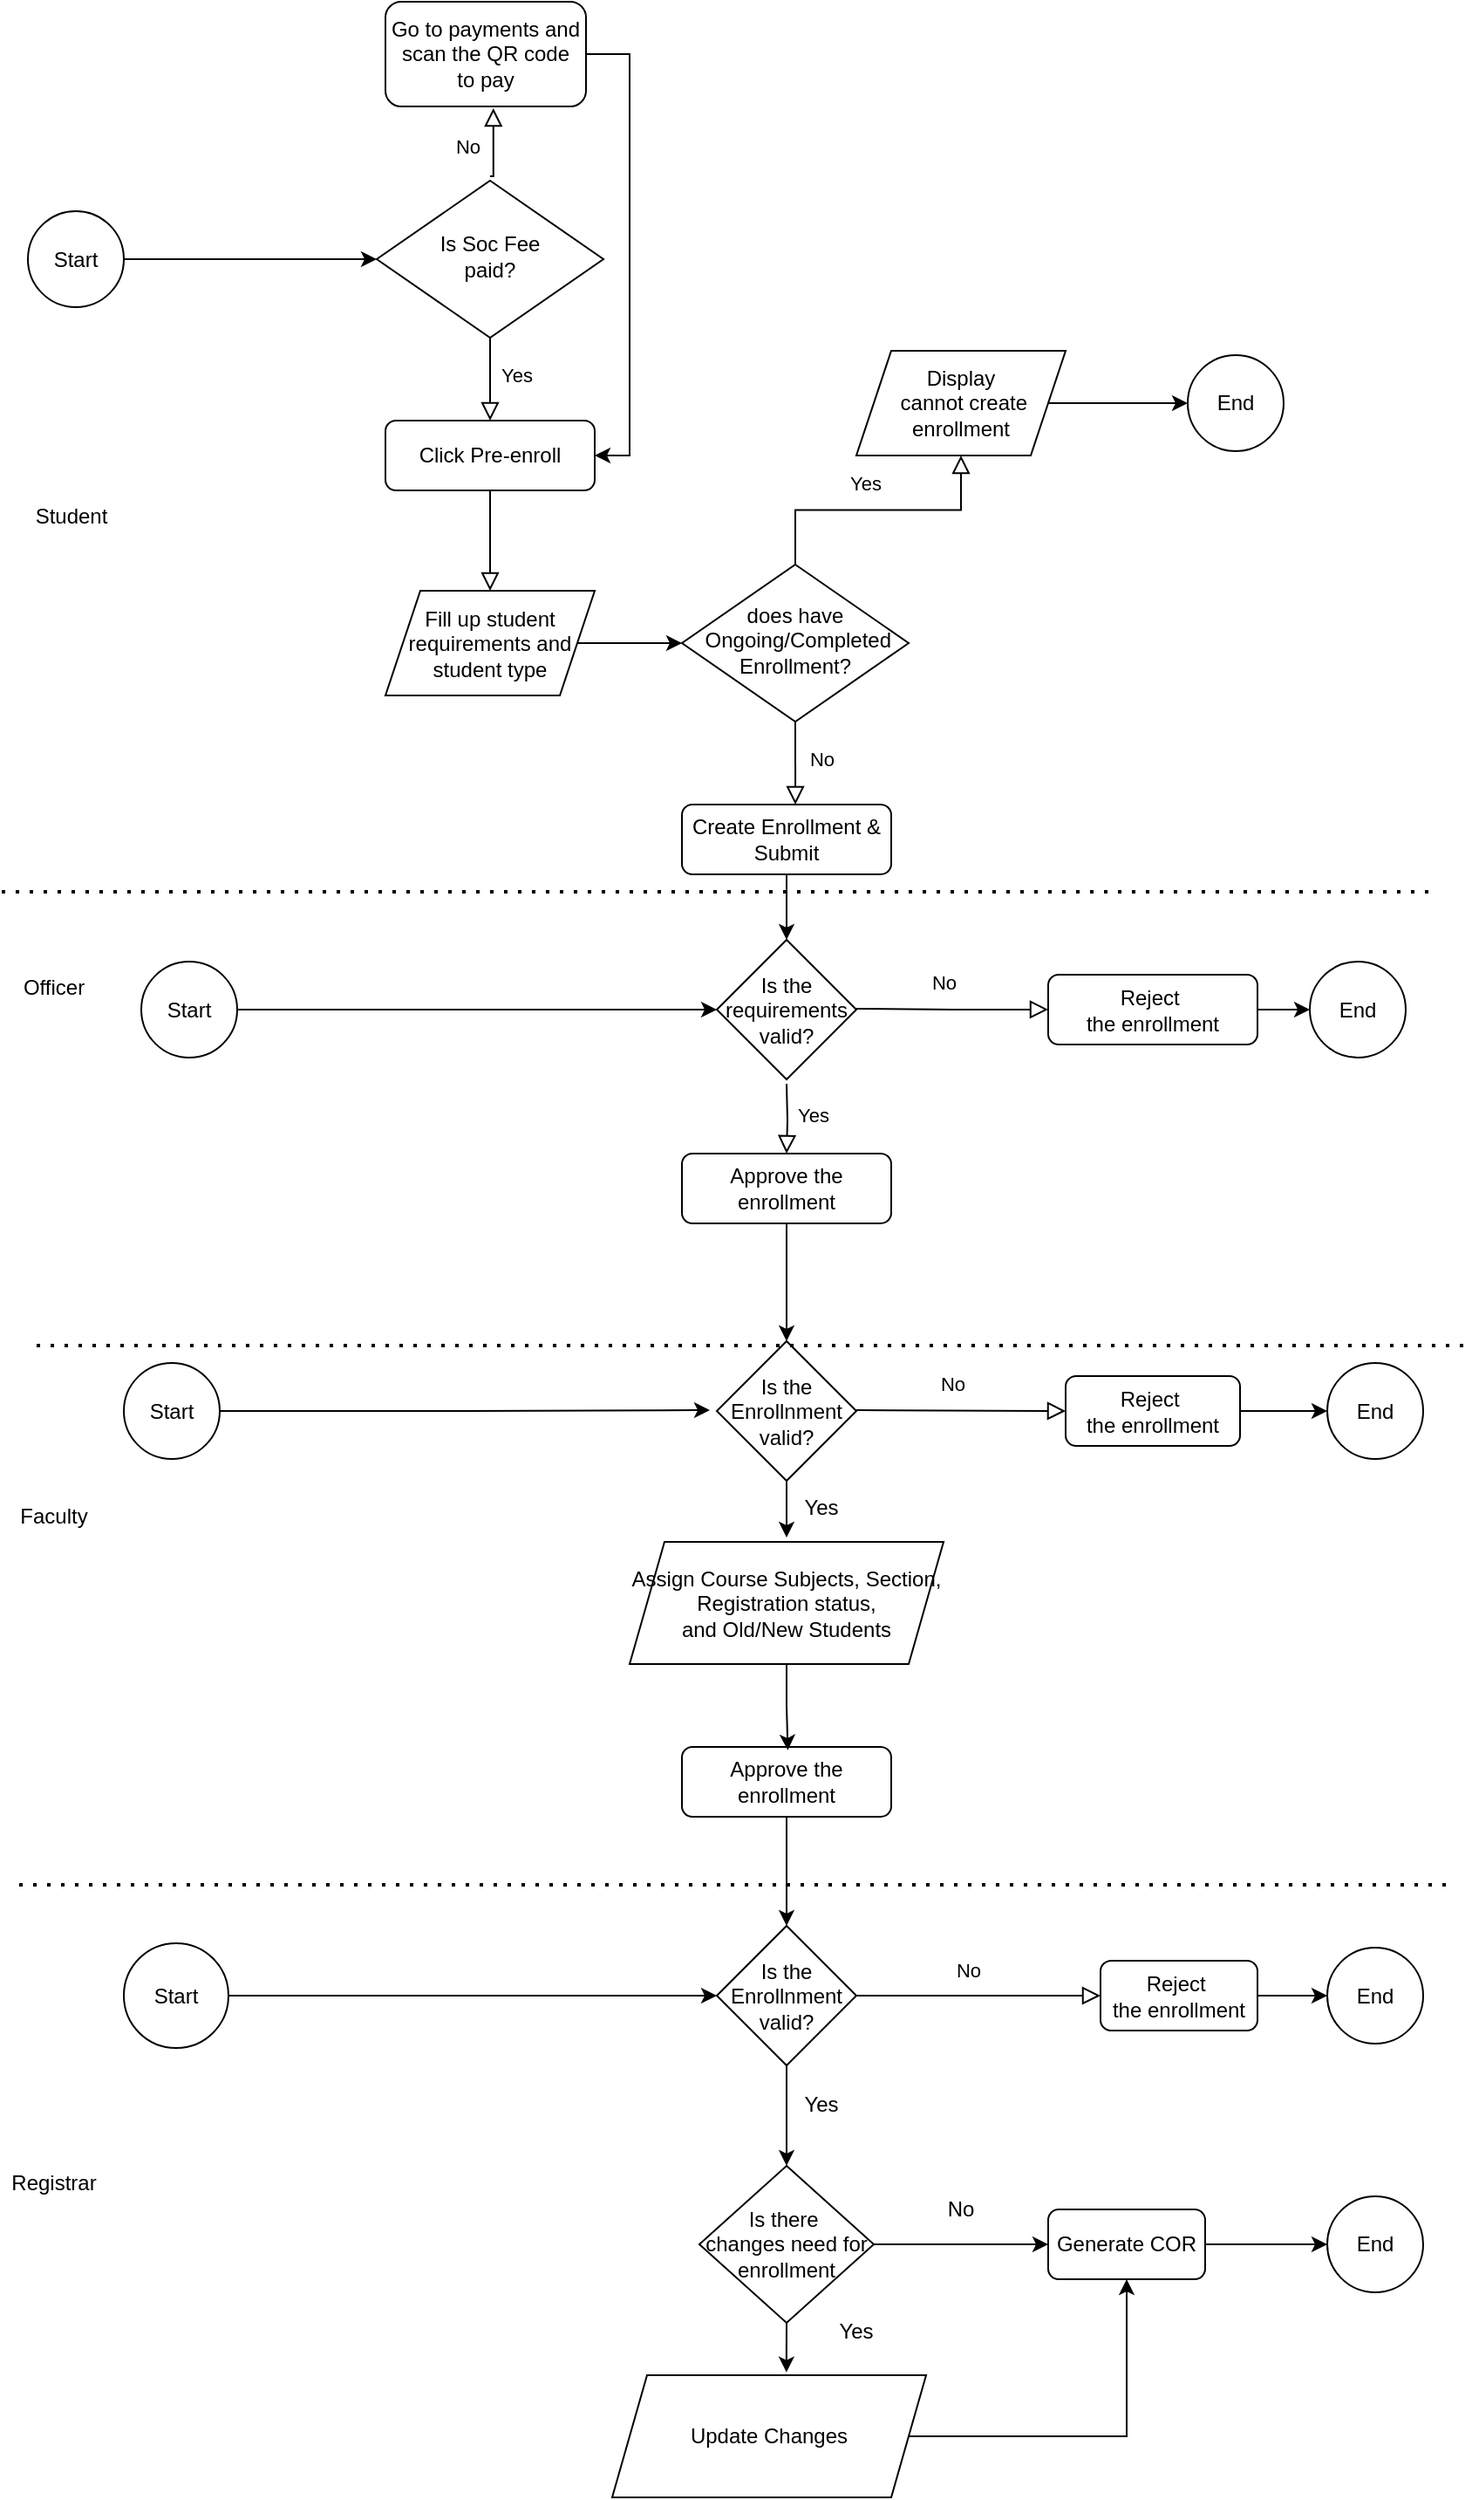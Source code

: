 <mxfile version="26.0.5">
  <diagram id="C5RBs43oDa-KdzZeNtuy" name="Page-1">
    <mxGraphModel dx="2336" dy="802" grid="1" gridSize="10" guides="1" tooltips="1" connect="1" arrows="1" fold="1" page="1" pageScale="1" pageWidth="827" pageHeight="1169" math="0" shadow="0">
      <root>
        <mxCell id="WIyWlLk6GJQsqaUBKTNV-0" />
        <mxCell id="WIyWlLk6GJQsqaUBKTNV-1" parent="WIyWlLk6GJQsqaUBKTNV-0" />
        <mxCell id="WIyWlLk6GJQsqaUBKTNV-2" value="" style="rounded=0;html=1;jettySize=auto;orthogonalLoop=1;fontSize=11;endArrow=block;endFill=0;endSize=8;strokeWidth=1;shadow=0;labelBackgroundColor=none;edgeStyle=orthogonalEdgeStyle;entryX=0.5;entryY=0;entryDx=0;entryDy=0;" parent="WIyWlLk6GJQsqaUBKTNV-1" source="WIyWlLk6GJQsqaUBKTNV-3" target="23yU78wbW7JNkAKWgRVf-4" edge="1">
          <mxGeometry relative="1" as="geometry">
            <mxPoint x="200" y="330" as="targetPoint" />
          </mxGeometry>
        </mxCell>
        <mxCell id="WIyWlLk6GJQsqaUBKTNV-3" value="Click Pre-enroll" style="rounded=1;whiteSpace=wrap;html=1;fontSize=12;glass=0;strokeWidth=1;shadow=0;" parent="WIyWlLk6GJQsqaUBKTNV-1" vertex="1">
          <mxGeometry x="220" y="330" width="120" height="40" as="geometry" />
        </mxCell>
        <mxCell id="WIyWlLk6GJQsqaUBKTNV-5" value="Yes" style="edgeStyle=orthogonalEdgeStyle;rounded=0;html=1;jettySize=auto;orthogonalLoop=1;fontSize=11;endArrow=block;endFill=0;endSize=8;strokeWidth=1;shadow=0;labelBackgroundColor=none;exitX=0.5;exitY=0;exitDx=0;exitDy=0;entryX=0.5;entryY=1;entryDx=0;entryDy=0;" parent="WIyWlLk6GJQsqaUBKTNV-1" source="WIyWlLk6GJQsqaUBKTNV-6" target="23yU78wbW7JNkAKWgRVf-2" edge="1">
          <mxGeometry x="-0.091" y="15" relative="1" as="geometry">
            <mxPoint as="offset" />
            <mxPoint x="450" y="385" as="targetPoint" />
            <Array as="points" />
          </mxGeometry>
        </mxCell>
        <mxCell id="WIyWlLk6GJQsqaUBKTNV-6" value="&lt;div&gt;does have&lt;/div&gt;&lt;div&gt;&amp;nbsp;Ongoing/Completed Enrollment?&lt;/div&gt;" style="rhombus;whiteSpace=wrap;html=1;shadow=0;fontFamily=Helvetica;fontSize=12;align=center;strokeWidth=1;spacing=6;spacingTop=-4;" parent="WIyWlLk6GJQsqaUBKTNV-1" vertex="1">
          <mxGeometry x="390" y="412.5" width="130" height="90" as="geometry" />
        </mxCell>
        <mxCell id="23yU78wbW7JNkAKWgRVf-25" style="edgeStyle=orthogonalEdgeStyle;rounded=0;orthogonalLoop=1;jettySize=auto;html=1;entryX=0.5;entryY=0;entryDx=0;entryDy=0;" edge="1" parent="WIyWlLk6GJQsqaUBKTNV-1" source="WIyWlLk6GJQsqaUBKTNV-11" target="23yU78wbW7JNkAKWgRVf-22">
          <mxGeometry relative="1" as="geometry" />
        </mxCell>
        <mxCell id="WIyWlLk6GJQsqaUBKTNV-11" value="Create Enrollment &amp;amp; Submit" style="rounded=1;whiteSpace=wrap;html=1;fontSize=12;glass=0;strokeWidth=1;shadow=0;" parent="WIyWlLk6GJQsqaUBKTNV-1" vertex="1">
          <mxGeometry x="390" y="550" width="120" height="40" as="geometry" />
        </mxCell>
        <mxCell id="23yU78wbW7JNkAKWgRVf-19" style="edgeStyle=orthogonalEdgeStyle;rounded=0;orthogonalLoop=1;jettySize=auto;html=1;" edge="1" parent="WIyWlLk6GJQsqaUBKTNV-1" source="23yU78wbW7JNkAKWgRVf-2" target="23yU78wbW7JNkAKWgRVf-17">
          <mxGeometry relative="1" as="geometry">
            <Array as="points" />
          </mxGeometry>
        </mxCell>
        <mxCell id="23yU78wbW7JNkAKWgRVf-2" value="&lt;div&gt;Display&lt;/div&gt;&lt;div&gt;&amp;nbsp;cannot create&lt;/div&gt;&lt;div&gt;enrollment&lt;br&gt;&lt;/div&gt;" style="shape=parallelogram;perimeter=parallelogramPerimeter;whiteSpace=wrap;html=1;fixedSize=1;" vertex="1" parent="WIyWlLk6GJQsqaUBKTNV-1">
          <mxGeometry x="490" y="290" width="120" height="60" as="geometry" />
        </mxCell>
        <mxCell id="23yU78wbW7JNkAKWgRVf-4" value="Fill up student requirements and student type" style="shape=parallelogram;perimeter=parallelogramPerimeter;whiteSpace=wrap;html=1;fixedSize=1;" vertex="1" parent="WIyWlLk6GJQsqaUBKTNV-1">
          <mxGeometry x="220" y="427.5" width="120" height="60" as="geometry" />
        </mxCell>
        <mxCell id="23yU78wbW7JNkAKWgRVf-7" style="edgeStyle=orthogonalEdgeStyle;rounded=0;orthogonalLoop=1;jettySize=auto;html=1;entryX=0;entryY=0.5;entryDx=0;entryDy=0;" edge="1" parent="WIyWlLk6GJQsqaUBKTNV-1" source="23yU78wbW7JNkAKWgRVf-4" target="WIyWlLk6GJQsqaUBKTNV-6">
          <mxGeometry relative="1" as="geometry">
            <mxPoint x="540" y="470" as="targetPoint" />
          </mxGeometry>
        </mxCell>
        <mxCell id="23yU78wbW7JNkAKWgRVf-8" value="No" style="edgeStyle=orthogonalEdgeStyle;rounded=0;html=1;jettySize=auto;orthogonalLoop=1;fontSize=11;endArrow=block;endFill=0;endSize=8;strokeWidth=1;shadow=0;labelBackgroundColor=none;exitX=0.5;exitY=1;exitDx=0;exitDy=0;entryX=0.542;entryY=0;entryDx=0;entryDy=0;entryPerimeter=0;" edge="1" parent="WIyWlLk6GJQsqaUBKTNV-1" source="WIyWlLk6GJQsqaUBKTNV-6" target="WIyWlLk6GJQsqaUBKTNV-11">
          <mxGeometry x="-0.091" y="15" relative="1" as="geometry">
            <mxPoint as="offset" />
            <mxPoint x="300" y="475" as="sourcePoint" />
            <mxPoint x="460" y="395" as="targetPoint" />
          </mxGeometry>
        </mxCell>
        <mxCell id="23yU78wbW7JNkAKWgRVf-66" style="edgeStyle=orthogonalEdgeStyle;rounded=0;orthogonalLoop=1;jettySize=auto;html=1;entryX=0;entryY=0.5;entryDx=0;entryDy=0;" edge="1" parent="WIyWlLk6GJQsqaUBKTNV-1" source="23yU78wbW7JNkAKWgRVf-10" target="23yU78wbW7JNkAKWgRVf-60">
          <mxGeometry relative="1" as="geometry" />
        </mxCell>
        <mxCell id="23yU78wbW7JNkAKWgRVf-10" value="Start" style="ellipse;whiteSpace=wrap;html=1;aspect=fixed;" vertex="1" parent="WIyWlLk6GJQsqaUBKTNV-1">
          <mxGeometry x="15" y="210" width="55" height="55" as="geometry" />
        </mxCell>
        <mxCell id="23yU78wbW7JNkAKWgRVf-14" value="" style="endArrow=none;dashed=1;html=1;dashPattern=1 3;strokeWidth=2;rounded=0;" edge="1" parent="WIyWlLk6GJQsqaUBKTNV-1">
          <mxGeometry width="50" height="50" relative="1" as="geometry">
            <mxPoint y="600" as="sourcePoint" />
            <mxPoint x="820" y="600" as="targetPoint" />
          </mxGeometry>
        </mxCell>
        <mxCell id="23yU78wbW7JNkAKWgRVf-15" value="Student" style="text;html=1;align=center;verticalAlign=middle;whiteSpace=wrap;rounded=0;" vertex="1" parent="WIyWlLk6GJQsqaUBKTNV-1">
          <mxGeometry x="10" y="370" width="60" height="30" as="geometry" />
        </mxCell>
        <mxCell id="23yU78wbW7JNkAKWgRVf-17" value="End" style="ellipse;whiteSpace=wrap;html=1;aspect=fixed;" vertex="1" parent="WIyWlLk6GJQsqaUBKTNV-1">
          <mxGeometry x="680" y="292.5" width="55" height="55" as="geometry" />
        </mxCell>
        <mxCell id="23yU78wbW7JNkAKWgRVf-20" value="Officer" style="text;html=1;align=center;verticalAlign=middle;whiteSpace=wrap;rounded=0;" vertex="1" parent="WIyWlLk6GJQsqaUBKTNV-1">
          <mxGeometry y="640" width="60" height="30" as="geometry" />
        </mxCell>
        <mxCell id="23yU78wbW7JNkAKWgRVf-22" value="Is the requirements valid?" style="rhombus;whiteSpace=wrap;html=1;" vertex="1" parent="WIyWlLk6GJQsqaUBKTNV-1">
          <mxGeometry x="410" y="627.5" width="80" height="80" as="geometry" />
        </mxCell>
        <mxCell id="23yU78wbW7JNkAKWgRVf-24" style="edgeStyle=orthogonalEdgeStyle;rounded=0;orthogonalLoop=1;jettySize=auto;html=1;entryX=0;entryY=0.5;entryDx=0;entryDy=0;" edge="1" parent="WIyWlLk6GJQsqaUBKTNV-1" source="23yU78wbW7JNkAKWgRVf-23" target="23yU78wbW7JNkAKWgRVf-22">
          <mxGeometry relative="1" as="geometry">
            <mxPoint x="320" y="667.5" as="targetPoint" />
          </mxGeometry>
        </mxCell>
        <mxCell id="23yU78wbW7JNkAKWgRVf-23" value="Start" style="ellipse;whiteSpace=wrap;html=1;aspect=fixed;" vertex="1" parent="WIyWlLk6GJQsqaUBKTNV-1">
          <mxGeometry x="80" y="640" width="55" height="55" as="geometry" />
        </mxCell>
        <mxCell id="23yU78wbW7JNkAKWgRVf-26" value="Yes" style="edgeStyle=orthogonalEdgeStyle;rounded=0;html=1;jettySize=auto;orthogonalLoop=1;fontSize=11;endArrow=block;endFill=0;endSize=8;strokeWidth=1;shadow=0;labelBackgroundColor=none;entryX=0.5;entryY=0;entryDx=0;entryDy=0;" edge="1" parent="WIyWlLk6GJQsqaUBKTNV-1" target="23yU78wbW7JNkAKWgRVf-27">
          <mxGeometry x="-0.091" y="15" relative="1" as="geometry">
            <mxPoint as="offset" />
            <mxPoint x="450" y="710" as="sourcePoint" />
            <mxPoint x="450" y="810" as="targetPoint" />
            <Array as="points" />
          </mxGeometry>
        </mxCell>
        <mxCell id="23yU78wbW7JNkAKWgRVf-27" value="Approve the enrollment" style="rounded=1;whiteSpace=wrap;html=1;fontSize=12;glass=0;strokeWidth=1;shadow=0;" vertex="1" parent="WIyWlLk6GJQsqaUBKTNV-1">
          <mxGeometry x="390" y="750" width="120" height="40" as="geometry" />
        </mxCell>
        <mxCell id="23yU78wbW7JNkAKWgRVf-29" value="No" style="edgeStyle=orthogonalEdgeStyle;rounded=0;html=1;jettySize=auto;orthogonalLoop=1;fontSize=11;endArrow=block;endFill=0;endSize=8;strokeWidth=1;shadow=0;labelBackgroundColor=none;exitX=1;exitY=0.5;exitDx=0;exitDy=0;" edge="1" parent="WIyWlLk6GJQsqaUBKTNV-1">
          <mxGeometry x="-0.091" y="15" relative="1" as="geometry">
            <mxPoint as="offset" />
            <mxPoint x="490" y="666.99" as="sourcePoint" />
            <mxPoint x="600" y="667.49" as="targetPoint" />
            <Array as="points" />
          </mxGeometry>
        </mxCell>
        <mxCell id="23yU78wbW7JNkAKWgRVf-32" style="edgeStyle=orthogonalEdgeStyle;rounded=0;orthogonalLoop=1;jettySize=auto;html=1;exitX=1;exitY=0.5;exitDx=0;exitDy=0;entryX=0;entryY=0.5;entryDx=0;entryDy=0;" edge="1" parent="WIyWlLk6GJQsqaUBKTNV-1" source="23yU78wbW7JNkAKWgRVf-30" target="23yU78wbW7JNkAKWgRVf-31">
          <mxGeometry relative="1" as="geometry" />
        </mxCell>
        <mxCell id="23yU78wbW7JNkAKWgRVf-30" value="&lt;div&gt;Reject&amp;nbsp;&lt;/div&gt;&lt;div&gt;the enrollment&lt;/div&gt;" style="rounded=1;whiteSpace=wrap;html=1;fontSize=12;glass=0;strokeWidth=1;shadow=0;" vertex="1" parent="WIyWlLk6GJQsqaUBKTNV-1">
          <mxGeometry x="600" y="647.5" width="120" height="40" as="geometry" />
        </mxCell>
        <mxCell id="23yU78wbW7JNkAKWgRVf-31" value="End" style="ellipse;whiteSpace=wrap;html=1;aspect=fixed;" vertex="1" parent="WIyWlLk6GJQsqaUBKTNV-1">
          <mxGeometry x="750" y="640" width="55" height="55" as="geometry" />
        </mxCell>
        <mxCell id="23yU78wbW7JNkAKWgRVf-33" value="" style="endArrow=none;dashed=1;html=1;dashPattern=1 3;strokeWidth=2;rounded=0;" edge="1" parent="WIyWlLk6GJQsqaUBKTNV-1">
          <mxGeometry width="50" height="50" relative="1" as="geometry">
            <mxPoint x="10" y="1169" as="sourcePoint" />
            <mxPoint x="830" y="1169" as="targetPoint" />
          </mxGeometry>
        </mxCell>
        <mxCell id="23yU78wbW7JNkAKWgRVf-38" style="edgeStyle=orthogonalEdgeStyle;rounded=0;orthogonalLoop=1;jettySize=auto;html=1;exitX=1;exitY=0.5;exitDx=0;exitDy=0;entryX=-0.05;entryY=0.494;entryDx=0;entryDy=0;entryPerimeter=0;" edge="1" parent="WIyWlLk6GJQsqaUBKTNV-1" source="23yU78wbW7JNkAKWgRVf-34" target="23yU78wbW7JNkAKWgRVf-43">
          <mxGeometry relative="1" as="geometry">
            <mxPoint x="360" y="957.5" as="targetPoint" />
          </mxGeometry>
        </mxCell>
        <mxCell id="23yU78wbW7JNkAKWgRVf-34" value="Start" style="ellipse;whiteSpace=wrap;html=1;aspect=fixed;" vertex="1" parent="WIyWlLk6GJQsqaUBKTNV-1">
          <mxGeometry x="70" y="870" width="55" height="55" as="geometry" />
        </mxCell>
        <mxCell id="23yU78wbW7JNkAKWgRVf-37" value="Faculty" style="text;html=1;align=center;verticalAlign=middle;whiteSpace=wrap;rounded=0;" vertex="1" parent="WIyWlLk6GJQsqaUBKTNV-1">
          <mxGeometry y="942.5" width="60" height="30" as="geometry" />
        </mxCell>
        <mxCell id="23yU78wbW7JNkAKWgRVf-39" style="edgeStyle=orthogonalEdgeStyle;rounded=0;orthogonalLoop=1;jettySize=auto;html=1;exitX=0.5;exitY=1;exitDx=0;exitDy=0;entryX=0.5;entryY=0;entryDx=0;entryDy=0;" edge="1" parent="WIyWlLk6GJQsqaUBKTNV-1" source="23yU78wbW7JNkAKWgRVf-27" target="23yU78wbW7JNkAKWgRVf-43">
          <mxGeometry relative="1" as="geometry">
            <mxPoint x="449.54" y="925.72" as="targetPoint" />
          </mxGeometry>
        </mxCell>
        <mxCell id="23yU78wbW7JNkAKWgRVf-72" style="edgeStyle=orthogonalEdgeStyle;rounded=0;orthogonalLoop=1;jettySize=auto;html=1;entryX=0.5;entryY=0;entryDx=0;entryDy=0;" edge="1" parent="WIyWlLk6GJQsqaUBKTNV-1" source="23yU78wbW7JNkAKWgRVf-41" target="23yU78wbW7JNkAKWgRVf-52">
          <mxGeometry relative="1" as="geometry" />
        </mxCell>
        <mxCell id="23yU78wbW7JNkAKWgRVf-41" value="Approve the enrollment" style="rounded=1;whiteSpace=wrap;html=1;fontSize=12;glass=0;strokeWidth=1;shadow=0;" vertex="1" parent="WIyWlLk6GJQsqaUBKTNV-1">
          <mxGeometry x="390" y="1090" width="120" height="40" as="geometry" />
        </mxCell>
        <mxCell id="23yU78wbW7JNkAKWgRVf-42" value="&lt;div&gt;Assign Course Subjects, Section, Registration status,&lt;/div&gt;&lt;div&gt;and Old/New Students&lt;br&gt;&lt;/div&gt;" style="shape=parallelogram;perimeter=parallelogramPerimeter;whiteSpace=wrap;html=1;fixedSize=1;" vertex="1" parent="WIyWlLk6GJQsqaUBKTNV-1">
          <mxGeometry x="360" y="972.5" width="180" height="70" as="geometry" />
        </mxCell>
        <mxCell id="23yU78wbW7JNkAKWgRVf-43" value="Is the Enrollnment valid?" style="rhombus;whiteSpace=wrap;html=1;" vertex="1" parent="WIyWlLk6GJQsqaUBKTNV-1">
          <mxGeometry x="410" y="857.5" width="80" height="80" as="geometry" />
        </mxCell>
        <mxCell id="23yU78wbW7JNkAKWgRVf-44" value="No" style="edgeStyle=orthogonalEdgeStyle;rounded=0;html=1;jettySize=auto;orthogonalLoop=1;fontSize=11;endArrow=block;endFill=0;endSize=8;strokeWidth=1;shadow=0;labelBackgroundColor=none;exitX=1;exitY=0.5;exitDx=0;exitDy=0;entryX=0;entryY=0.5;entryDx=0;entryDy=0;" edge="1" parent="WIyWlLk6GJQsqaUBKTNV-1" target="23yU78wbW7JNkAKWgRVf-45">
          <mxGeometry x="-0.091" y="15" relative="1" as="geometry">
            <mxPoint as="offset" />
            <mxPoint x="490" y="897" as="sourcePoint" />
            <mxPoint x="600" y="897.5" as="targetPoint" />
            <Array as="points" />
          </mxGeometry>
        </mxCell>
        <mxCell id="23yU78wbW7JNkAKWgRVf-46" style="edgeStyle=orthogonalEdgeStyle;rounded=0;orthogonalLoop=1;jettySize=auto;html=1;entryX=0;entryY=0.5;entryDx=0;entryDy=0;" edge="1" parent="WIyWlLk6GJQsqaUBKTNV-1" source="23yU78wbW7JNkAKWgRVf-45" target="23yU78wbW7JNkAKWgRVf-47">
          <mxGeometry relative="1" as="geometry">
            <mxPoint x="740" y="957.5" as="targetPoint" />
          </mxGeometry>
        </mxCell>
        <mxCell id="23yU78wbW7JNkAKWgRVf-45" value="&lt;div&gt;Reject&amp;nbsp;&lt;/div&gt;&lt;div&gt;the enrollment&lt;/div&gt;" style="rounded=1;whiteSpace=wrap;html=1;fontSize=12;glass=0;strokeWidth=1;shadow=0;" vertex="1" parent="WIyWlLk6GJQsqaUBKTNV-1">
          <mxGeometry x="610" y="877.5" width="100" height="40" as="geometry" />
        </mxCell>
        <mxCell id="23yU78wbW7JNkAKWgRVf-47" value="End" style="ellipse;whiteSpace=wrap;html=1;aspect=fixed;" vertex="1" parent="WIyWlLk6GJQsqaUBKTNV-1">
          <mxGeometry x="760" y="870" width="55" height="55" as="geometry" />
        </mxCell>
        <mxCell id="23yU78wbW7JNkAKWgRVf-48" style="edgeStyle=orthogonalEdgeStyle;rounded=0;orthogonalLoop=1;jettySize=auto;html=1;" edge="1" parent="WIyWlLk6GJQsqaUBKTNV-1" source="23yU78wbW7JNkAKWgRVf-43">
          <mxGeometry relative="1" as="geometry">
            <mxPoint x="450" y="970" as="targetPoint" />
          </mxGeometry>
        </mxCell>
        <mxCell id="23yU78wbW7JNkAKWgRVf-49" style="edgeStyle=orthogonalEdgeStyle;rounded=0;orthogonalLoop=1;jettySize=auto;html=1;entryX=0.506;entryY=0.048;entryDx=0;entryDy=0;entryPerimeter=0;exitX=0.5;exitY=1;exitDx=0;exitDy=0;" edge="1" parent="WIyWlLk6GJQsqaUBKTNV-1" source="23yU78wbW7JNkAKWgRVf-42" target="23yU78wbW7JNkAKWgRVf-41">
          <mxGeometry relative="1" as="geometry" />
        </mxCell>
        <mxCell id="23yU78wbW7JNkAKWgRVf-50" value="Registrar" style="text;html=1;align=center;verticalAlign=middle;whiteSpace=wrap;rounded=0;" vertex="1" parent="WIyWlLk6GJQsqaUBKTNV-1">
          <mxGeometry y="1325" width="60" height="30" as="geometry" />
        </mxCell>
        <mxCell id="23yU78wbW7JNkAKWgRVf-51" value="" style="endArrow=none;dashed=1;html=1;dashPattern=1 3;strokeWidth=2;rounded=0;" edge="1" parent="WIyWlLk6GJQsqaUBKTNV-1">
          <mxGeometry width="50" height="50" relative="1" as="geometry">
            <mxPoint x="20" y="860" as="sourcePoint" />
            <mxPoint x="840" y="860" as="targetPoint" />
          </mxGeometry>
        </mxCell>
        <mxCell id="23yU78wbW7JNkAKWgRVf-69" style="edgeStyle=orthogonalEdgeStyle;rounded=0;orthogonalLoop=1;jettySize=auto;html=1;" edge="1" parent="WIyWlLk6GJQsqaUBKTNV-1" source="23yU78wbW7JNkAKWgRVf-52">
          <mxGeometry relative="1" as="geometry">
            <mxPoint x="450" y="1330" as="targetPoint" />
          </mxGeometry>
        </mxCell>
        <mxCell id="23yU78wbW7JNkAKWgRVf-52" value="Is the Enrollnment valid?" style="rhombus;whiteSpace=wrap;html=1;" vertex="1" parent="WIyWlLk6GJQsqaUBKTNV-1">
          <mxGeometry x="410" y="1192.5" width="80" height="80" as="geometry" />
        </mxCell>
        <mxCell id="23yU78wbW7JNkAKWgRVf-54" style="edgeStyle=orthogonalEdgeStyle;rounded=0;orthogonalLoop=1;jettySize=auto;html=1;entryX=0;entryY=0.5;entryDx=0;entryDy=0;" edge="1" parent="WIyWlLk6GJQsqaUBKTNV-1" source="23yU78wbW7JNkAKWgRVf-53" target="23yU78wbW7JNkAKWgRVf-52">
          <mxGeometry relative="1" as="geometry">
            <mxPoint x="390" y="1232.5" as="targetPoint" />
          </mxGeometry>
        </mxCell>
        <mxCell id="23yU78wbW7JNkAKWgRVf-53" value="Start" style="ellipse;whiteSpace=wrap;html=1;aspect=fixed;" vertex="1" parent="WIyWlLk6GJQsqaUBKTNV-1">
          <mxGeometry x="70" y="1202.5" width="60" height="60" as="geometry" />
        </mxCell>
        <mxCell id="23yU78wbW7JNkAKWgRVf-59" style="edgeStyle=orthogonalEdgeStyle;rounded=0;orthogonalLoop=1;jettySize=auto;html=1;entryX=0;entryY=0.5;entryDx=0;entryDy=0;" edge="1" parent="WIyWlLk6GJQsqaUBKTNV-1" source="23yU78wbW7JNkAKWgRVf-55" target="23yU78wbW7JNkAKWgRVf-58">
          <mxGeometry relative="1" as="geometry" />
        </mxCell>
        <mxCell id="23yU78wbW7JNkAKWgRVf-55" value="&lt;div&gt;Reject&amp;nbsp;&lt;/div&gt;&lt;div&gt;the enrollment&lt;/div&gt;" style="rounded=1;whiteSpace=wrap;html=1;fontSize=12;glass=0;strokeWidth=1;shadow=0;" vertex="1" parent="WIyWlLk6GJQsqaUBKTNV-1">
          <mxGeometry x="630" y="1212.5" width="90" height="40" as="geometry" />
        </mxCell>
        <mxCell id="23yU78wbW7JNkAKWgRVf-57" value="No" style="edgeStyle=orthogonalEdgeStyle;rounded=0;html=1;jettySize=auto;orthogonalLoop=1;fontSize=11;endArrow=block;endFill=0;endSize=8;strokeWidth=1;shadow=0;labelBackgroundColor=none;exitX=1;exitY=0.5;exitDx=0;exitDy=0;entryX=0;entryY=0.5;entryDx=0;entryDy=0;" edge="1" parent="WIyWlLk6GJQsqaUBKTNV-1" source="23yU78wbW7JNkAKWgRVf-52" target="23yU78wbW7JNkAKWgRVf-55">
          <mxGeometry x="-0.091" y="15" relative="1" as="geometry">
            <mxPoint as="offset" />
            <mxPoint x="482.5" y="1231.76" as="sourcePoint" />
            <mxPoint x="602.5" y="1232.76" as="targetPoint" />
            <Array as="points" />
          </mxGeometry>
        </mxCell>
        <mxCell id="23yU78wbW7JNkAKWgRVf-58" value="End" style="ellipse;whiteSpace=wrap;html=1;aspect=fixed;" vertex="1" parent="WIyWlLk6GJQsqaUBKTNV-1">
          <mxGeometry x="760" y="1205" width="55" height="55" as="geometry" />
        </mxCell>
        <mxCell id="23yU78wbW7JNkAKWgRVf-60" value="&lt;div&gt;Is Soc Fee&lt;/div&gt;&lt;div&gt;paid?&lt;br&gt;&lt;/div&gt;" style="rhombus;whiteSpace=wrap;html=1;shadow=0;fontFamily=Helvetica;fontSize=12;align=center;strokeWidth=1;spacing=6;spacingTop=-4;" vertex="1" parent="WIyWlLk6GJQsqaUBKTNV-1">
          <mxGeometry x="215" y="192.5" width="130" height="90" as="geometry" />
        </mxCell>
        <mxCell id="23yU78wbW7JNkAKWgRVf-61" value="Yes" style="edgeStyle=orthogonalEdgeStyle;rounded=0;html=1;jettySize=auto;orthogonalLoop=1;fontSize=11;endArrow=block;endFill=0;endSize=8;strokeWidth=1;shadow=0;labelBackgroundColor=none;exitX=0.5;exitY=1;exitDx=0;exitDy=0;entryX=0.5;entryY=0;entryDx=0;entryDy=0;" edge="1" parent="WIyWlLk6GJQsqaUBKTNV-1" source="23yU78wbW7JNkAKWgRVf-60" target="WIyWlLk6GJQsqaUBKTNV-3">
          <mxGeometry x="-0.091" y="15" relative="1" as="geometry">
            <mxPoint as="offset" />
            <mxPoint x="465" y="423" as="sourcePoint" />
            <mxPoint x="160" y="246" as="targetPoint" />
            <Array as="points" />
          </mxGeometry>
        </mxCell>
        <mxCell id="23yU78wbW7JNkAKWgRVf-65" style="edgeStyle=orthogonalEdgeStyle;rounded=0;orthogonalLoop=1;jettySize=auto;html=1;entryX=1;entryY=0.5;entryDx=0;entryDy=0;exitX=1;exitY=0.5;exitDx=0;exitDy=0;" edge="1" parent="WIyWlLk6GJQsqaUBKTNV-1" source="23yU78wbW7JNkAKWgRVf-62" target="WIyWlLk6GJQsqaUBKTNV-3">
          <mxGeometry relative="1" as="geometry">
            <mxPoint x="390" y="120" as="sourcePoint" />
            <mxPoint x="397.51" y="320" as="targetPoint" />
          </mxGeometry>
        </mxCell>
        <mxCell id="23yU78wbW7JNkAKWgRVf-62" value="&lt;div&gt;Go to payments and scan the QR code &lt;br&gt;&lt;/div&gt;&lt;div&gt;to pay&lt;br&gt;&lt;/div&gt;" style="rounded=1;whiteSpace=wrap;html=1;" vertex="1" parent="WIyWlLk6GJQsqaUBKTNV-1">
          <mxGeometry x="220" y="90" width="115" height="60" as="geometry" />
        </mxCell>
        <mxCell id="23yU78wbW7JNkAKWgRVf-64" value="No" style="edgeStyle=orthogonalEdgeStyle;rounded=0;html=1;jettySize=auto;orthogonalLoop=1;fontSize=11;endArrow=block;endFill=0;endSize=8;strokeWidth=1;shadow=0;labelBackgroundColor=none;entryX=0.538;entryY=1.017;entryDx=0;entryDy=0;entryPerimeter=0;" edge="1" parent="WIyWlLk6GJQsqaUBKTNV-1" target="23yU78wbW7JNkAKWgRVf-62">
          <mxGeometry x="-0.091" y="15" relative="1" as="geometry">
            <mxPoint as="offset" />
            <mxPoint x="280" y="190" as="sourcePoint" />
            <mxPoint x="290" y="340" as="targetPoint" />
            <Array as="points" />
          </mxGeometry>
        </mxCell>
        <mxCell id="23yU78wbW7JNkAKWgRVf-68" value="Yes" style="text;html=1;align=center;verticalAlign=middle;whiteSpace=wrap;rounded=0;" vertex="1" parent="WIyWlLk6GJQsqaUBKTNV-1">
          <mxGeometry x="440" y="937.5" width="60" height="30" as="geometry" />
        </mxCell>
        <mxCell id="23yU78wbW7JNkAKWgRVf-71" value="Yes" style="text;html=1;align=center;verticalAlign=middle;whiteSpace=wrap;rounded=0;" vertex="1" parent="WIyWlLk6GJQsqaUBKTNV-1">
          <mxGeometry x="440" y="1280" width="60" height="30" as="geometry" />
        </mxCell>
        <mxCell id="23yU78wbW7JNkAKWgRVf-78" style="edgeStyle=orthogonalEdgeStyle;rounded=0;orthogonalLoop=1;jettySize=auto;html=1;" edge="1" parent="WIyWlLk6GJQsqaUBKTNV-1" source="23yU78wbW7JNkAKWgRVf-73">
          <mxGeometry relative="1" as="geometry">
            <mxPoint x="600" y="1375" as="targetPoint" />
          </mxGeometry>
        </mxCell>
        <mxCell id="23yU78wbW7JNkAKWgRVf-73" value="&lt;div&gt;Is there&amp;nbsp;&lt;/div&gt;&lt;div&gt;changes need for enrollment&lt;/div&gt;" style="rhombus;whiteSpace=wrap;html=1;" vertex="1" parent="WIyWlLk6GJQsqaUBKTNV-1">
          <mxGeometry x="400" y="1330" width="100" height="90" as="geometry" />
        </mxCell>
        <mxCell id="23yU78wbW7JNkAKWgRVf-75" value="Yes" style="text;html=1;align=center;verticalAlign=middle;whiteSpace=wrap;rounded=0;" vertex="1" parent="WIyWlLk6GJQsqaUBKTNV-1">
          <mxGeometry x="460" y="1410" width="60" height="30" as="geometry" />
        </mxCell>
        <mxCell id="23yU78wbW7JNkAKWgRVf-82" style="edgeStyle=orthogonalEdgeStyle;rounded=0;orthogonalLoop=1;jettySize=auto;html=1;exitX=1;exitY=0.5;exitDx=0;exitDy=0;entryX=0.5;entryY=1;entryDx=0;entryDy=0;" edge="1" parent="WIyWlLk6GJQsqaUBKTNV-1" source="23yU78wbW7JNkAKWgRVf-76" target="23yU78wbW7JNkAKWgRVf-81">
          <mxGeometry relative="1" as="geometry" />
        </mxCell>
        <mxCell id="23yU78wbW7JNkAKWgRVf-76" value="&lt;div&gt;Update Changes&lt;br&gt;&lt;/div&gt;" style="shape=parallelogram;perimeter=parallelogramPerimeter;whiteSpace=wrap;html=1;fixedSize=1;" vertex="1" parent="WIyWlLk6GJQsqaUBKTNV-1">
          <mxGeometry x="350" y="1450" width="180" height="70" as="geometry" />
        </mxCell>
        <mxCell id="23yU78wbW7JNkAKWgRVf-77" style="edgeStyle=orthogonalEdgeStyle;rounded=0;orthogonalLoop=1;jettySize=auto;html=1;exitX=0.5;exitY=1;exitDx=0;exitDy=0;entryX=0.555;entryY=-0.024;entryDx=0;entryDy=0;entryPerimeter=0;" edge="1" parent="WIyWlLk6GJQsqaUBKTNV-1" source="23yU78wbW7JNkAKWgRVf-73" target="23yU78wbW7JNkAKWgRVf-76">
          <mxGeometry relative="1" as="geometry" />
        </mxCell>
        <mxCell id="23yU78wbW7JNkAKWgRVf-80" value="No" style="text;html=1;align=center;verticalAlign=middle;whiteSpace=wrap;rounded=0;" vertex="1" parent="WIyWlLk6GJQsqaUBKTNV-1">
          <mxGeometry x="520" y="1340" width="60" height="30" as="geometry" />
        </mxCell>
        <mxCell id="23yU78wbW7JNkAKWgRVf-84" style="edgeStyle=orthogonalEdgeStyle;rounded=0;orthogonalLoop=1;jettySize=auto;html=1;entryX=0;entryY=0.5;entryDx=0;entryDy=0;" edge="1" parent="WIyWlLk6GJQsqaUBKTNV-1" source="23yU78wbW7JNkAKWgRVf-81" target="23yU78wbW7JNkAKWgRVf-83">
          <mxGeometry relative="1" as="geometry" />
        </mxCell>
        <mxCell id="23yU78wbW7JNkAKWgRVf-81" value="&lt;div&gt;Generate COR&lt;br&gt;&lt;/div&gt;" style="rounded=1;whiteSpace=wrap;html=1;fontSize=12;glass=0;strokeWidth=1;shadow=0;" vertex="1" parent="WIyWlLk6GJQsqaUBKTNV-1">
          <mxGeometry x="600" y="1355" width="90" height="40" as="geometry" />
        </mxCell>
        <mxCell id="23yU78wbW7JNkAKWgRVf-83" value="End" style="ellipse;whiteSpace=wrap;html=1;aspect=fixed;" vertex="1" parent="WIyWlLk6GJQsqaUBKTNV-1">
          <mxGeometry x="760" y="1347.5" width="55" height="55" as="geometry" />
        </mxCell>
      </root>
    </mxGraphModel>
  </diagram>
</mxfile>
